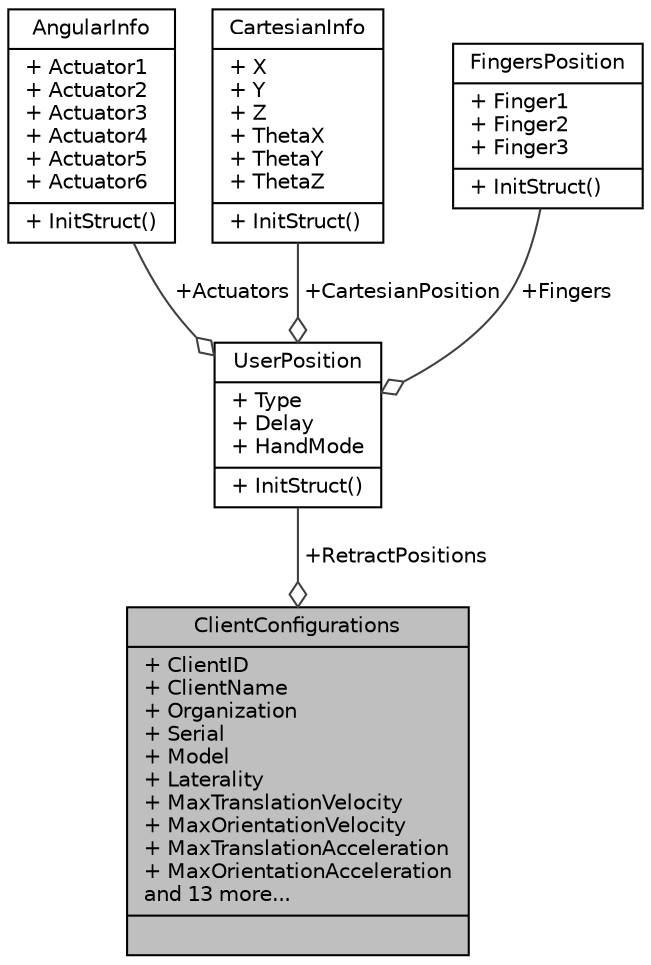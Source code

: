 digraph "ClientConfigurations"
{
  edge [fontname="Helvetica",fontsize="10",labelfontname="Helvetica",labelfontsize="10"];
  node [fontname="Helvetica",fontsize="10",shape=record];
  Node1 [label="{ClientConfigurations\n|+ ClientID\l+ ClientName\l+ Organization\l+ Serial\l+ Model\l+ Laterality\l+ MaxTranslationVelocity\l+ MaxOrientationVelocity\l+ MaxTranslationAcceleration\l+ MaxOrientationAcceleration\land 13 more...\l|}",height=0.2,width=0.4,color="black", fillcolor="grey75", style="filled", fontcolor="black"];
  Node2 -> Node1 [color="grey25",fontsize="10",style="solid",label=" +RetractPositions" ,arrowhead="odiamond"];
  Node2 [label="{UserPosition\n|+ Type\l+ Delay\l+ HandMode\l|+ InitStruct()\l}",height=0.2,width=0.4,color="black", fillcolor="white", style="filled",URL="$struct_user_position.html",tooltip="This data structure represents an abstract position built by a user. Depending on the control type th..."];
  Node3 -> Node2 [color="grey25",fontsize="10",style="solid",label=" +Actuators" ,arrowhead="odiamond"];
  Node3 [label="{AngularInfo\n|+ Actuator1\l+ Actuator2\l+ Actuator3\l+ Actuator4\l+ Actuator5\l+ Actuator6\l|+ InitStruct()\l}",height=0.2,width=0.4,color="black", fillcolor="white", style="filled",URL="$struct_angular_info.html",tooltip="This data structure holds values in an angular(joint by joint) control context. As an example struct ..."];
  Node4 -> Node2 [color="grey25",fontsize="10",style="solid",label=" +CartesianPosition" ,arrowhead="odiamond"];
  Node4 [label="{CartesianInfo\n|+ X\l+ Y\l+ Z\l+ ThetaX\l+ ThetaY\l+ ThetaZ\l|+ InitStruct()\l}",height=0.2,width=0.4,color="black", fillcolor="white", style="filled",URL="$struct_cartesian_info.html",tooltip="This data structure holds values in an cartesian control context. "];
  Node5 -> Node2 [color="grey25",fontsize="10",style="solid",label=" +Fingers" ,arrowhead="odiamond"];
  Node5 [label="{FingersPosition\n|+ Finger1\l+ Finger2\l+ Finger3\l|+ InitStruct()\l}",height=0.2,width=0.4,color="black", fillcolor="white", style="filled",URL="$struct_fingers_position.html",tooltip="This data structure holds the values of the robot&#39;s fingers. "];
}
